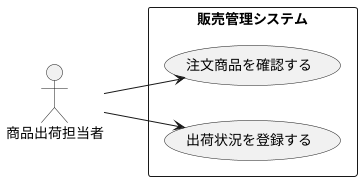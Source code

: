 @startuml ユースケース図
    left to right direction
    actor 商品出荷担当者 as tan
    rectangle 販売管理システム{
        usecase 注文商品を確認する as kaku
        usecase 出荷状況を登録する as tou
    }
    tan --> kaku
    tan --> tou
@enduml